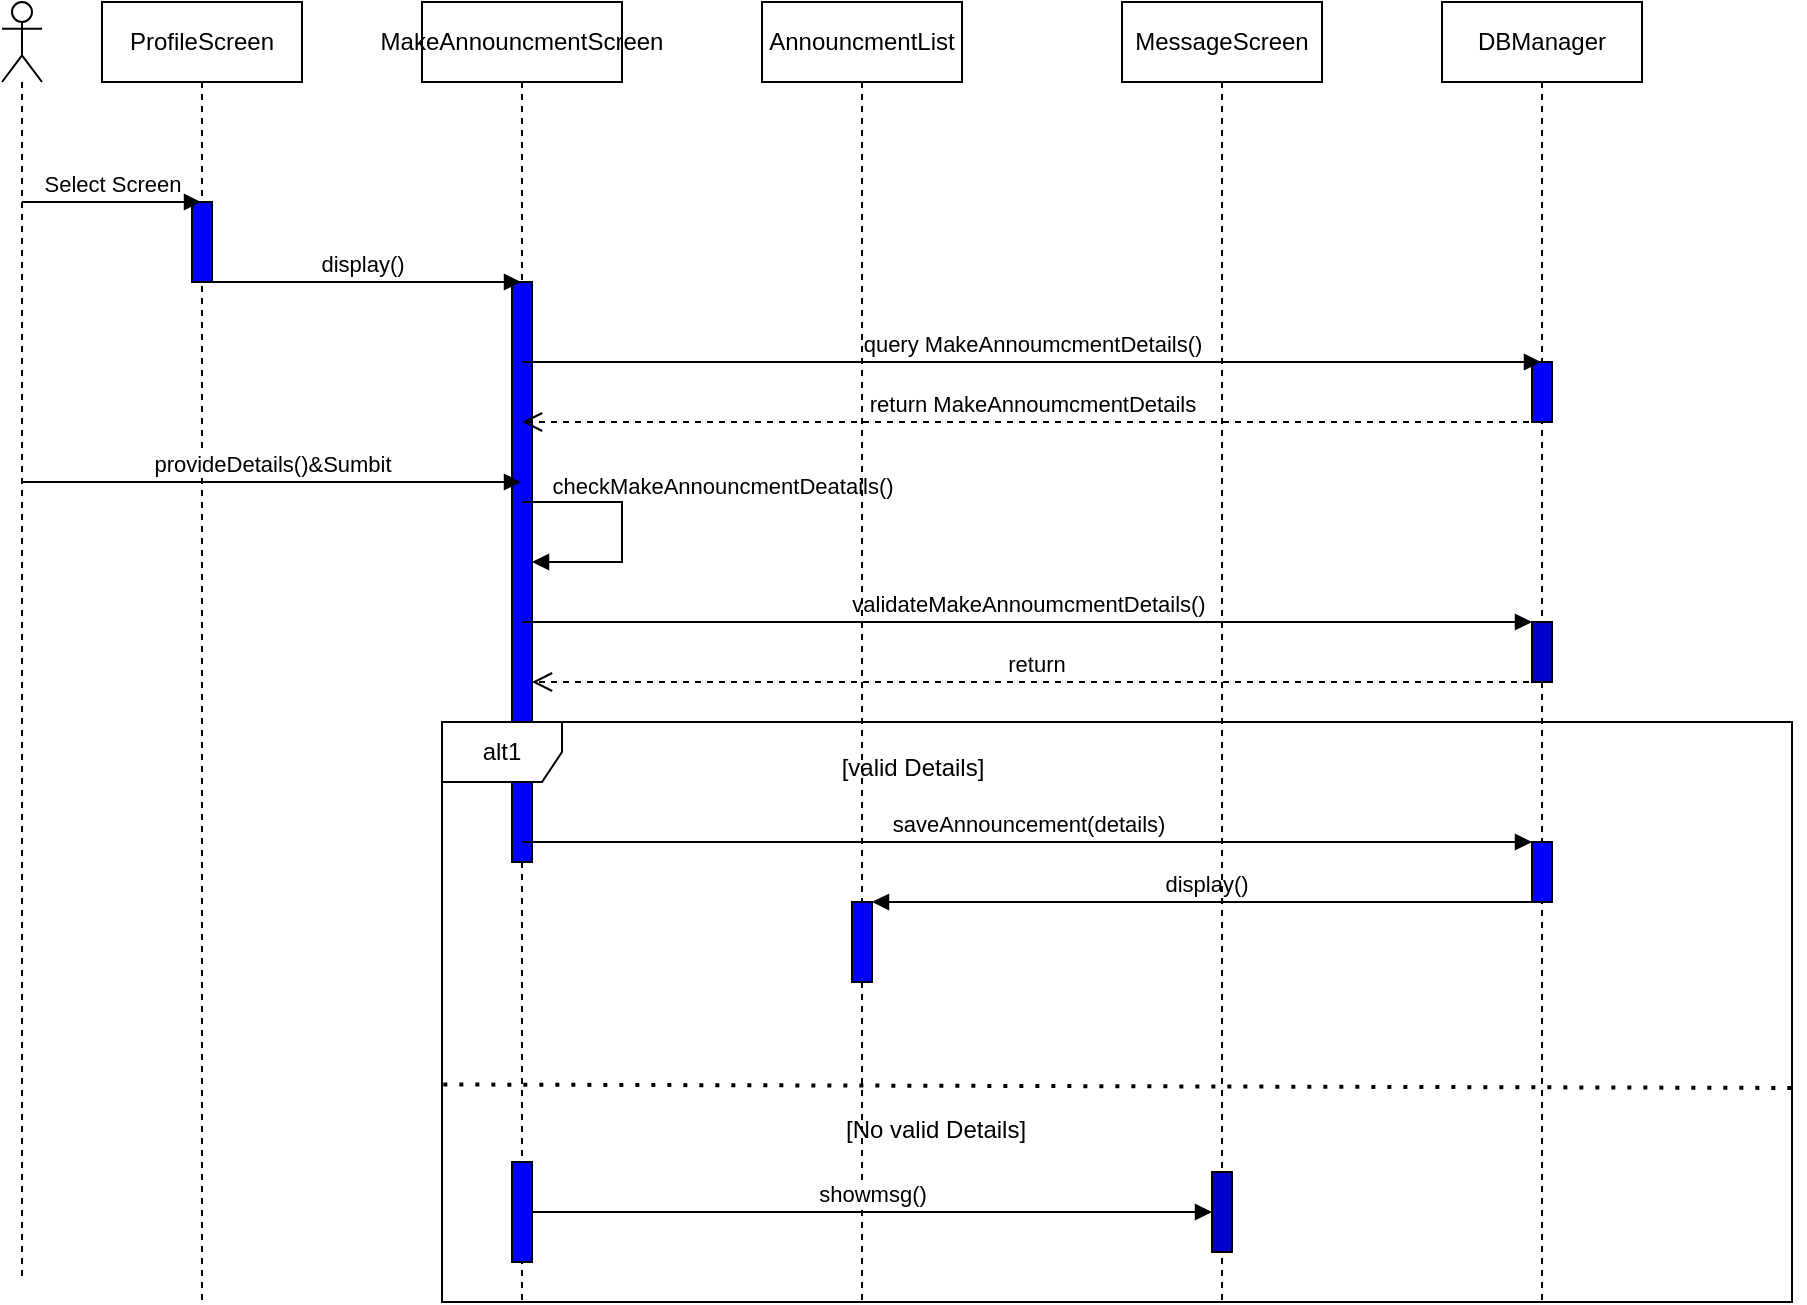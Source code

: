 <mxfile version="26.2.2">
  <diagram name="Page-1" id="2YBvvXClWsGukQMizWep">
    <mxGraphModel dx="2078" dy="776" grid="1" gridSize="10" guides="1" tooltips="1" connect="1" arrows="1" fold="1" page="1" pageScale="1" pageWidth="850" pageHeight="1100" math="0" shadow="0">
      <root>
        <mxCell id="0" />
        <mxCell id="1" parent="0" />
        <mxCell id="VzhV1w4Y9E7jyR9WxPUb-3" value="" style="shape=umlLifeline;perimeter=lifelinePerimeter;whiteSpace=wrap;html=1;container=1;dropTarget=0;collapsible=0;recursiveResize=0;outlineConnect=0;portConstraint=eastwest;newEdgeStyle={&quot;curved&quot;:0,&quot;rounded&quot;:0};participant=umlActor;" vertex="1" parent="1">
          <mxGeometry x="-130" y="60" width="20" height="640" as="geometry" />
        </mxCell>
        <mxCell id="VzhV1w4Y9E7jyR9WxPUb-6" value="ProfileScreen" style="shape=umlLifeline;perimeter=lifelinePerimeter;whiteSpace=wrap;html=1;container=1;dropTarget=0;collapsible=0;recursiveResize=0;outlineConnect=0;portConstraint=eastwest;newEdgeStyle={&quot;curved&quot;:0,&quot;rounded&quot;:0};" vertex="1" parent="1">
          <mxGeometry x="-80" y="60" width="100" height="650" as="geometry" />
        </mxCell>
        <mxCell id="VzhV1w4Y9E7jyR9WxPUb-10" value="" style="html=1;points=[[0,0,0,0,5],[0,1,0,0,-5],[1,0,0,0,5],[1,1,0,0,-5]];perimeter=orthogonalPerimeter;outlineConnect=0;targetShapes=umlLifeline;portConstraint=eastwest;newEdgeStyle={&quot;curved&quot;:0,&quot;rounded&quot;:0};fillColor=#0000FF;" vertex="1" parent="VzhV1w4Y9E7jyR9WxPUb-6">
          <mxGeometry x="45" y="100" width="10" height="40" as="geometry" />
        </mxCell>
        <mxCell id="VzhV1w4Y9E7jyR9WxPUb-9" value="Select Screen" style="html=1;verticalAlign=bottom;endArrow=block;curved=0;rounded=0;" edge="1" parent="1" source="VzhV1w4Y9E7jyR9WxPUb-3" target="VzhV1w4Y9E7jyR9WxPUb-6">
          <mxGeometry width="80" relative="1" as="geometry">
            <mxPoint x="380" y="320" as="sourcePoint" />
            <mxPoint x="460" y="320" as="targetPoint" />
            <Array as="points">
              <mxPoint x="-70" y="160" />
            </Array>
          </mxGeometry>
        </mxCell>
        <mxCell id="VzhV1w4Y9E7jyR9WxPUb-13" value="MakeAnnouncmentScreen" style="shape=umlLifeline;perimeter=lifelinePerimeter;whiteSpace=wrap;html=1;container=1;dropTarget=0;collapsible=0;recursiveResize=0;outlineConnect=0;portConstraint=eastwest;newEdgeStyle={&quot;curved&quot;:0,&quot;rounded&quot;:0};" vertex="1" parent="1">
          <mxGeometry x="80" y="60" width="100" height="650" as="geometry" />
        </mxCell>
        <mxCell id="VzhV1w4Y9E7jyR9WxPUb-14" value="" style="html=1;points=[[0,0,0,0,5],[0,1,0,0,-5],[1,0,0,0,5],[1,1,0,0,-5]];perimeter=orthogonalPerimeter;outlineConnect=0;targetShapes=umlLifeline;portConstraint=eastwest;newEdgeStyle={&quot;curved&quot;:0,&quot;rounded&quot;:0};fillColor=#0000FF;" vertex="1" parent="VzhV1w4Y9E7jyR9WxPUb-13">
          <mxGeometry x="45" y="140" width="10" height="290" as="geometry" />
        </mxCell>
        <mxCell id="VzhV1w4Y9E7jyR9WxPUb-21" value="checkMakeAnnouncmentDeatails()" style="html=1;verticalAlign=bottom;endArrow=block;curved=0;rounded=0;" edge="1" parent="VzhV1w4Y9E7jyR9WxPUb-13" source="VzhV1w4Y9E7jyR9WxPUb-13" target="VzhV1w4Y9E7jyR9WxPUb-14">
          <mxGeometry x="-0.195" y="50" width="80" relative="1" as="geometry">
            <mxPoint x="210" y="260" as="sourcePoint" />
            <mxPoint x="290" y="260" as="targetPoint" />
            <Array as="points">
              <mxPoint x="100" y="250" />
              <mxPoint x="100" y="260" />
              <mxPoint x="100" y="280" />
            </Array>
            <mxPoint as="offset" />
          </mxGeometry>
        </mxCell>
        <mxCell id="VzhV1w4Y9E7jyR9WxPUb-15" value="display()" style="html=1;verticalAlign=bottom;endArrow=block;curved=0;rounded=0;" edge="1" parent="1" source="VzhV1w4Y9E7jyR9WxPUb-6" target="VzhV1w4Y9E7jyR9WxPUb-13">
          <mxGeometry width="80" relative="1" as="geometry">
            <mxPoint x="260" y="320" as="sourcePoint" />
            <mxPoint x="340" y="320" as="targetPoint" />
            <Array as="points">
              <mxPoint x="40" y="200" />
            </Array>
          </mxGeometry>
        </mxCell>
        <mxCell id="VzhV1w4Y9E7jyR9WxPUb-16" value="DBManager" style="shape=umlLifeline;perimeter=lifelinePerimeter;whiteSpace=wrap;html=1;container=1;dropTarget=0;collapsible=0;recursiveResize=0;outlineConnect=0;portConstraint=eastwest;newEdgeStyle={&quot;curved&quot;:0,&quot;rounded&quot;:0};" vertex="1" parent="1">
          <mxGeometry x="590" y="60" width="100" height="650" as="geometry" />
        </mxCell>
        <mxCell id="VzhV1w4Y9E7jyR9WxPUb-20" value="" style="html=1;points=[[0,0,0,0,5],[0,1,0,0,-5],[1,0,0,0,5],[1,1,0,0,-5]];perimeter=orthogonalPerimeter;outlineConnect=0;targetShapes=umlLifeline;portConstraint=eastwest;newEdgeStyle={&quot;curved&quot;:0,&quot;rounded&quot;:0};fillColor=#0000FF;" vertex="1" parent="VzhV1w4Y9E7jyR9WxPUb-16">
          <mxGeometry x="45" y="180" width="10" height="30" as="geometry" />
        </mxCell>
        <mxCell id="VzhV1w4Y9E7jyR9WxPUb-24" value="" style="html=1;points=[[0,0,0,0,5],[0,1,0,0,-5],[1,0,0,0,5],[1,1,0,0,-5]];perimeter=orthogonalPerimeter;outlineConnect=0;targetShapes=umlLifeline;portConstraint=eastwest;newEdgeStyle={&quot;curved&quot;:0,&quot;rounded&quot;:0};fillColor=#0000CC;" vertex="1" parent="VzhV1w4Y9E7jyR9WxPUb-16">
          <mxGeometry x="45" y="310" width="10" height="30" as="geometry" />
        </mxCell>
        <mxCell id="VzhV1w4Y9E7jyR9WxPUb-17" value="query MakeAnnoumcmentDetails()" style="html=1;verticalAlign=bottom;endArrow=block;curved=0;rounded=0;" edge="1" parent="1" source="VzhV1w4Y9E7jyR9WxPUb-13" target="VzhV1w4Y9E7jyR9WxPUb-16">
          <mxGeometry width="80" relative="1" as="geometry">
            <mxPoint x="260" y="320" as="sourcePoint" />
            <mxPoint x="340" y="320" as="targetPoint" />
            <Array as="points">
              <mxPoint x="360" y="240" />
            </Array>
          </mxGeometry>
        </mxCell>
        <mxCell id="VzhV1w4Y9E7jyR9WxPUb-18" value="return MakeAnnoumcmentDetails" style="html=1;verticalAlign=bottom;endArrow=open;dashed=1;endSize=8;curved=0;rounded=0;" edge="1" parent="1" source="VzhV1w4Y9E7jyR9WxPUb-16" target="VzhV1w4Y9E7jyR9WxPUb-13">
          <mxGeometry relative="1" as="geometry">
            <mxPoint x="340" y="320" as="sourcePoint" />
            <mxPoint x="260" y="320" as="targetPoint" />
            <Array as="points">
              <mxPoint x="370" y="270" />
            </Array>
          </mxGeometry>
        </mxCell>
        <mxCell id="VzhV1w4Y9E7jyR9WxPUb-19" value="provideDetails()&amp;amp;Sumbit" style="html=1;verticalAlign=bottom;endArrow=block;curved=0;rounded=0;" edge="1" parent="1" source="VzhV1w4Y9E7jyR9WxPUb-3" target="VzhV1w4Y9E7jyR9WxPUb-13">
          <mxGeometry width="80" relative="1" as="geometry">
            <mxPoint x="260" y="320" as="sourcePoint" />
            <mxPoint x="340" y="320" as="targetPoint" />
            <Array as="points">
              <mxPoint x="-10" y="300" />
            </Array>
          </mxGeometry>
        </mxCell>
        <mxCell id="VzhV1w4Y9E7jyR9WxPUb-23" value="validateMakeAnnoumcmentDetails()" style="html=1;verticalAlign=bottom;endArrow=block;curved=0;rounded=0;" edge="1" parent="1" source="VzhV1w4Y9E7jyR9WxPUb-13" target="VzhV1w4Y9E7jyR9WxPUb-24">
          <mxGeometry width="80" relative="1" as="geometry">
            <mxPoint x="260" y="320" as="sourcePoint" />
            <mxPoint x="340" y="320" as="targetPoint" />
            <Array as="points">
              <mxPoint x="220" y="370" />
            </Array>
          </mxGeometry>
        </mxCell>
        <mxCell id="VzhV1w4Y9E7jyR9WxPUb-25" value="return" style="html=1;verticalAlign=bottom;endArrow=open;dashed=1;endSize=8;curved=0;rounded=0;" edge="1" parent="1" source="VzhV1w4Y9E7jyR9WxPUb-16" target="VzhV1w4Y9E7jyR9WxPUb-14">
          <mxGeometry relative="1" as="geometry">
            <mxPoint x="340" y="320" as="sourcePoint" />
            <mxPoint x="260" y="320" as="targetPoint" />
            <Array as="points">
              <mxPoint x="380" y="400" />
            </Array>
          </mxGeometry>
        </mxCell>
        <mxCell id="VzhV1w4Y9E7jyR9WxPUb-26" value="alt1" style="shape=umlFrame;whiteSpace=wrap;html=1;pointerEvents=0;" vertex="1" parent="1">
          <mxGeometry x="90" y="420" width="675" height="290" as="geometry" />
        </mxCell>
        <mxCell id="VzhV1w4Y9E7jyR9WxPUb-28" value="[valid Details]" style="text;html=1;align=center;verticalAlign=middle;resizable=0;points=[];autosize=1;strokeColor=none;fillColor=none;" vertex="1" parent="1">
          <mxGeometry x="280" y="428" width="90" height="30" as="geometry" />
        </mxCell>
        <mxCell id="VzhV1w4Y9E7jyR9WxPUb-30" value="saveAnnouncement(details)" style="html=1;verticalAlign=bottom;endArrow=block;curved=0;rounded=0;" edge="1" parent="1" source="VzhV1w4Y9E7jyR9WxPUb-13" target="VzhV1w4Y9E7jyR9WxPUb-31">
          <mxGeometry width="80" relative="1" as="geometry">
            <mxPoint x="280" y="330" as="sourcePoint" />
            <mxPoint x="360" y="330" as="targetPoint" />
          </mxGeometry>
        </mxCell>
        <mxCell id="VzhV1w4Y9E7jyR9WxPUb-31" value="" style="html=1;points=[[0,0,0,0,5],[0,1,0,0,-5],[1,0,0,0,5],[1,1,0,0,-5]];perimeter=orthogonalPerimeter;outlineConnect=0;targetShapes=umlLifeline;portConstraint=eastwest;newEdgeStyle={&quot;curved&quot;:0,&quot;rounded&quot;:0};fillColor=#0000FF;" vertex="1" parent="1">
          <mxGeometry x="635" y="480" width="10" height="30" as="geometry" />
        </mxCell>
        <mxCell id="VzhV1w4Y9E7jyR9WxPUb-33" value="AnnouncmentList" style="shape=umlLifeline;perimeter=lifelinePerimeter;whiteSpace=wrap;html=1;container=1;dropTarget=0;collapsible=0;recursiveResize=0;outlineConnect=0;portConstraint=eastwest;newEdgeStyle={&quot;curved&quot;:0,&quot;rounded&quot;:0};" vertex="1" parent="1">
          <mxGeometry x="250" y="60" width="100" height="650" as="geometry" />
        </mxCell>
        <mxCell id="VzhV1w4Y9E7jyR9WxPUb-34" value="" style="html=1;points=[[0,0,0,0,5],[0,1,0,0,-5],[1,0,0,0,5],[1,1,0,0,-5]];perimeter=orthogonalPerimeter;outlineConnect=0;targetShapes=umlLifeline;portConstraint=eastwest;newEdgeStyle={&quot;curved&quot;:0,&quot;rounded&quot;:0};fillColor=#0000FF;" vertex="1" parent="VzhV1w4Y9E7jyR9WxPUb-33">
          <mxGeometry x="45" y="450" width="10" height="40" as="geometry" />
        </mxCell>
        <mxCell id="VzhV1w4Y9E7jyR9WxPUb-35" value="display()" style="html=1;verticalAlign=bottom;endArrow=block;curved=0;rounded=0;" edge="1" parent="1" source="VzhV1w4Y9E7jyR9WxPUb-16" target="VzhV1w4Y9E7jyR9WxPUb-34">
          <mxGeometry width="80" relative="1" as="geometry">
            <mxPoint x="280" y="330" as="sourcePoint" />
            <mxPoint x="360" y="330" as="targetPoint" />
          </mxGeometry>
        </mxCell>
        <mxCell id="VzhV1w4Y9E7jyR9WxPUb-36" value="" style="endArrow=none;dashed=1;html=1;dashPattern=1 3;strokeWidth=2;rounded=0;exitX=0.001;exitY=0.625;exitDx=0;exitDy=0;exitPerimeter=0;entryX=1.006;entryY=0.631;entryDx=0;entryDy=0;entryPerimeter=0;" edge="1" parent="1" source="VzhV1w4Y9E7jyR9WxPUb-26" target="VzhV1w4Y9E7jyR9WxPUb-26">
          <mxGeometry width="50" height="50" relative="1" as="geometry">
            <mxPoint x="300" y="580" as="sourcePoint" />
            <mxPoint x="350" y="530" as="targetPoint" />
          </mxGeometry>
        </mxCell>
        <mxCell id="VzhV1w4Y9E7jyR9WxPUb-37" value="[No valid Details]" style="text;whiteSpace=wrap;html=1;" vertex="1" parent="1">
          <mxGeometry x="290" y="610" width="180" height="40" as="geometry" />
        </mxCell>
        <mxCell id="VzhV1w4Y9E7jyR9WxPUb-38" value="" style="html=1;points=[[0,0,0,0,5],[0,1,0,0,-5],[1,0,0,0,5],[1,1,0,0,-5]];perimeter=orthogonalPerimeter;outlineConnect=0;targetShapes=umlLifeline;portConstraint=eastwest;newEdgeStyle={&quot;curved&quot;:0,&quot;rounded&quot;:0};fillColor=#0000FF;" vertex="1" parent="1">
          <mxGeometry x="125" y="640" width="10" height="50" as="geometry" />
        </mxCell>
        <mxCell id="VzhV1w4Y9E7jyR9WxPUb-39" value="showmsg()" style="html=1;verticalAlign=bottom;endArrow=block;curved=0;rounded=0;" edge="1" parent="1" source="VzhV1w4Y9E7jyR9WxPUb-38" target="VzhV1w4Y9E7jyR9WxPUb-40">
          <mxGeometry width="80" relative="1" as="geometry">
            <mxPoint x="280" y="450" as="sourcePoint" />
            <mxPoint x="360" y="450" as="targetPoint" />
          </mxGeometry>
        </mxCell>
        <mxCell id="VzhV1w4Y9E7jyR9WxPUb-41" value="MessageScreen" style="shape=umlLifeline;perimeter=lifelinePerimeter;whiteSpace=wrap;html=1;container=1;dropTarget=0;collapsible=0;recursiveResize=0;outlineConnect=0;portConstraint=eastwest;newEdgeStyle={&quot;curved&quot;:0,&quot;rounded&quot;:0};" vertex="1" parent="1">
          <mxGeometry x="430" y="60" width="100" height="650" as="geometry" />
        </mxCell>
        <mxCell id="VzhV1w4Y9E7jyR9WxPUb-40" value="" style="html=1;points=[[0,0,0,0,5],[0,1,0,0,-5],[1,0,0,0,5],[1,1,0,0,-5]];perimeter=orthogonalPerimeter;outlineConnect=0;targetShapes=umlLifeline;portConstraint=eastwest;newEdgeStyle={&quot;curved&quot;:0,&quot;rounded&quot;:0};fillColor=#0000CC;" vertex="1" parent="VzhV1w4Y9E7jyR9WxPUb-41">
          <mxGeometry x="45" y="585" width="10" height="40" as="geometry" />
        </mxCell>
      </root>
    </mxGraphModel>
  </diagram>
</mxfile>
